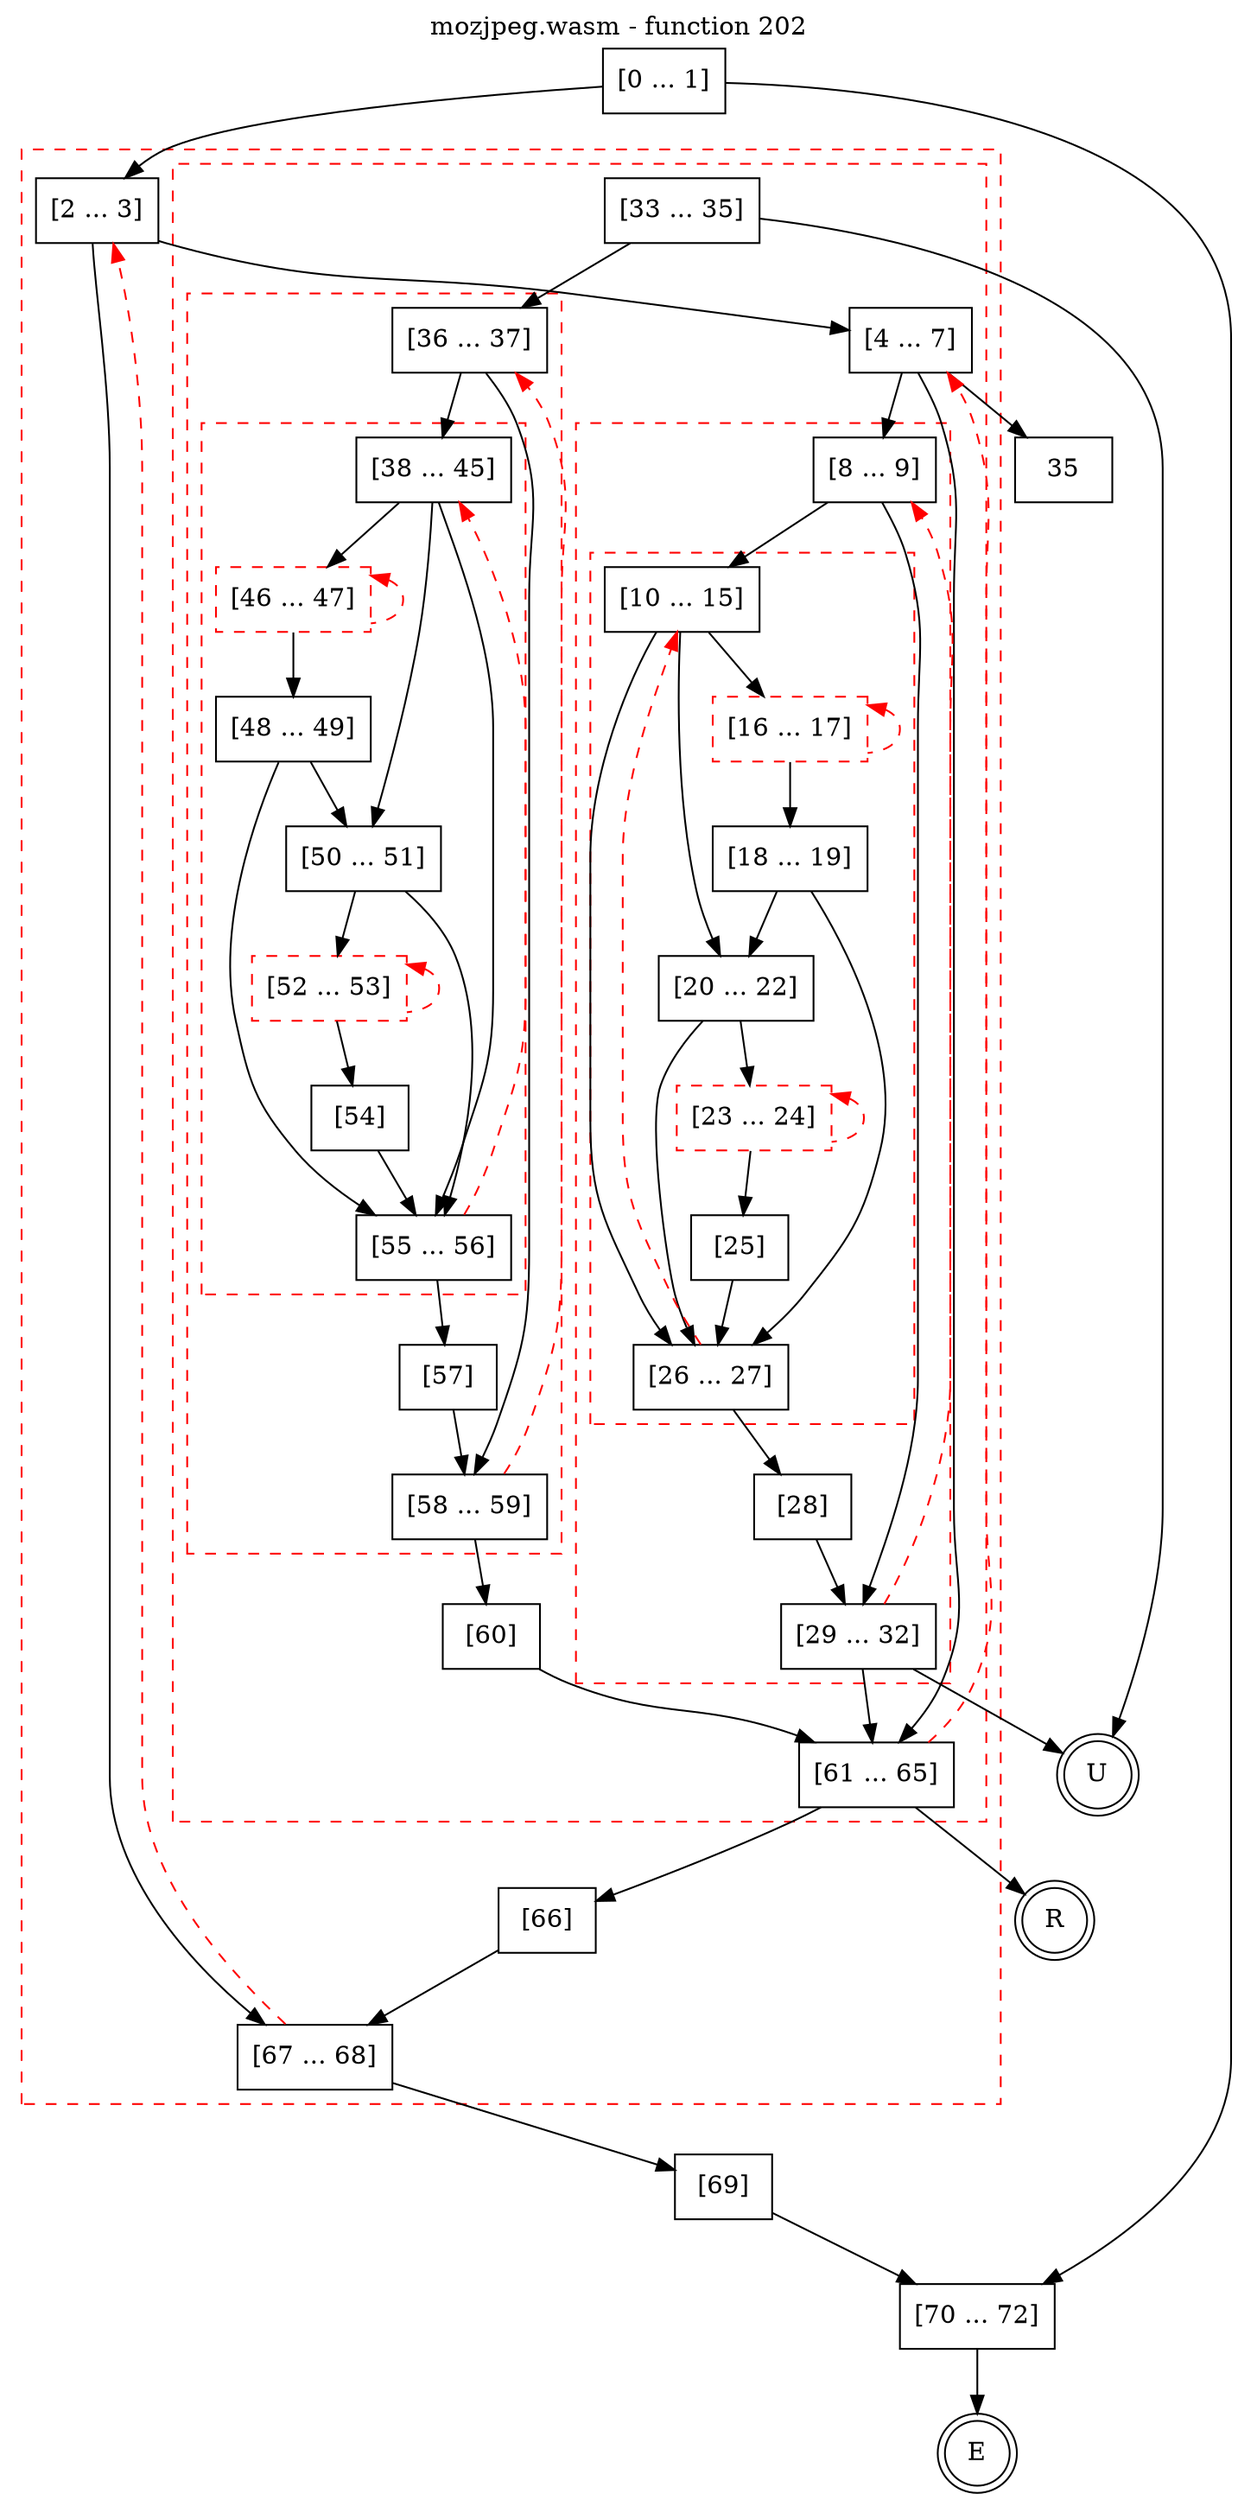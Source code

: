 digraph finite_state_machine {
    label = "mozjpeg.wasm - function 202"
    labelloc =  t
    labelfontsize = 16
    labelfontcolor = black
    labelfontname = "Helvetica"
    node [shape = doublecircle]; E U R ;
    node [shape = box];
    node [shape=box, color=black, style=solid] 0[label="[0 ... 1]"]
    subgraph cluster_2{
    label = "";
    style = dashed color = red;
    node [shape=box, color=black, style=solid] 2[label="[2 ... 3]"]
    subgraph cluster_4{
    label = "";
    style = dashed color = red;
    node [shape=box, color=black, style=solid] 4[label="[4 ... 7]"]
    subgraph cluster_8{
    label = "";
    style = dashed color = red;
    node [shape=box, color=black, style=solid] 8[label="[8 ... 9]"]
    subgraph cluster_10{
    label = "";
    style = dashed color = red;
    node [shape=box, color=black, style=solid] 10[label="[10 ... 15]"]
    node [shape=box, color=red, style=dashed] 16[label="[16 ... 17]"]
    node [shape=box, color=black, style=solid] 18[label="[18 ... 19]"]
    node [shape=box, color=black, style=solid] 20[label="[20 ... 22]"]
    node [shape=box, color=red, style=dashed] 23[label="[23 ... 24]"]
    node [shape=box, color=black, style=solid] 25[label="[25]"]
    node [shape=box, color=black, style=solid] 26[label="[26 ... 27]"]
    }
    node [shape=box, color=black, style=solid] 28[label="[28]"]
    node [shape=box, color=black, style=solid] 29[label="[29 ... 32]"]
    }
    node [shape=box, color=black, style=solid] 33[label="[33 ... 35]"]
    subgraph cluster_36{
    label = "";
    style = dashed color = red;
    node [shape=box, color=black, style=solid] 36[label="[36 ... 37]"]
    subgraph cluster_38{
    label = "";
    style = dashed color = red;
    node [shape=box, color=black, style=solid] 38[label="[38 ... 45]"]
    node [shape=box, color=red, style=dashed] 46[label="[46 ... 47]"]
    node [shape=box, color=black, style=solid] 48[label="[48 ... 49]"]
    node [shape=box, color=black, style=solid] 50[label="[50 ... 51]"]
    node [shape=box, color=red, style=dashed] 52[label="[52 ... 53]"]
    node [shape=box, color=black, style=solid] 54[label="[54]"]
    node [shape=box, color=black, style=solid] 55[label="[55 ... 56]"]
    }
    node [shape=box, color=black, style=solid] 57[label="[57]"]
    node [shape=box, color=black, style=solid] 58[label="[58 ... 59]"]
    }
    node [shape=box, color=black, style=solid] 60[label="[60]"]
    node [shape=box, color=black, style=solid] 61[label="[61 ... 65]"]
    }
    node [shape=box, color=black, style=solid] 66[label="[66]"]
    node [shape=box, color=black, style=solid] 67[label="[67 ... 68]"]
    }
    node [shape=box, color=black, style=solid] 69[label="[69]"]
    node [shape=box, color=black, style=solid] 70[label="[70 ... 72]"]
    node [shape=box, color=black, style=solid] R[label="R"]
    node [shape=box, color=black, style=solid] U[label="U"]
    0 -> 2;
    0 -> 70;
    2 -> 4;
    2 -> 67;
    4 -> 8;
    4 -> 35;
    4 -> 61;
    8 -> 10;
    8 -> 29;
    10 -> 16;
    10 -> 20;
    10 -> 26;
    16 -> 18;
    16 -> 16[style="dashed" color="red" dir=back];
    18 -> 20;
    18 -> 26;
    20 -> 23;
    20 -> 26;
    23 -> 25;
    23 -> 23[style="dashed" color="red" dir=back];
    25 -> 26;
    26 -> 10[style="dashed" color="red"];
    26 -> 28;
    28 -> 29;
    29 -> 8[style="dashed" color="red"];
    29 -> 61;
    29 -> U;
    33 -> 36;
    33 -> U;
    36 -> 38;
    36 -> 58;
    38 -> 46;
    38 -> 50;
    38 -> 55;
    46 -> 48;
    46 -> 46[style="dashed" color="red" dir=back];
    48 -> 50;
    48 -> 55;
    50 -> 52;
    50 -> 55;
    52 -> 54;
    52 -> 52[style="dashed" color="red" dir=back];
    54 -> 55;
    55 -> 38[style="dashed" color="red"];
    55 -> 57;
    57 -> 58;
    58 -> 36[style="dashed" color="red"];
    58 -> 60;
    60 -> 61;
    61 -> 4[style="dashed" color="red"];
    61 -> 66;
    61 -> R;
    66 -> 67;
    67 -> 2[style="dashed" color="red"];
    67 -> 69;
    69 -> 70;
    70 -> E;
}
